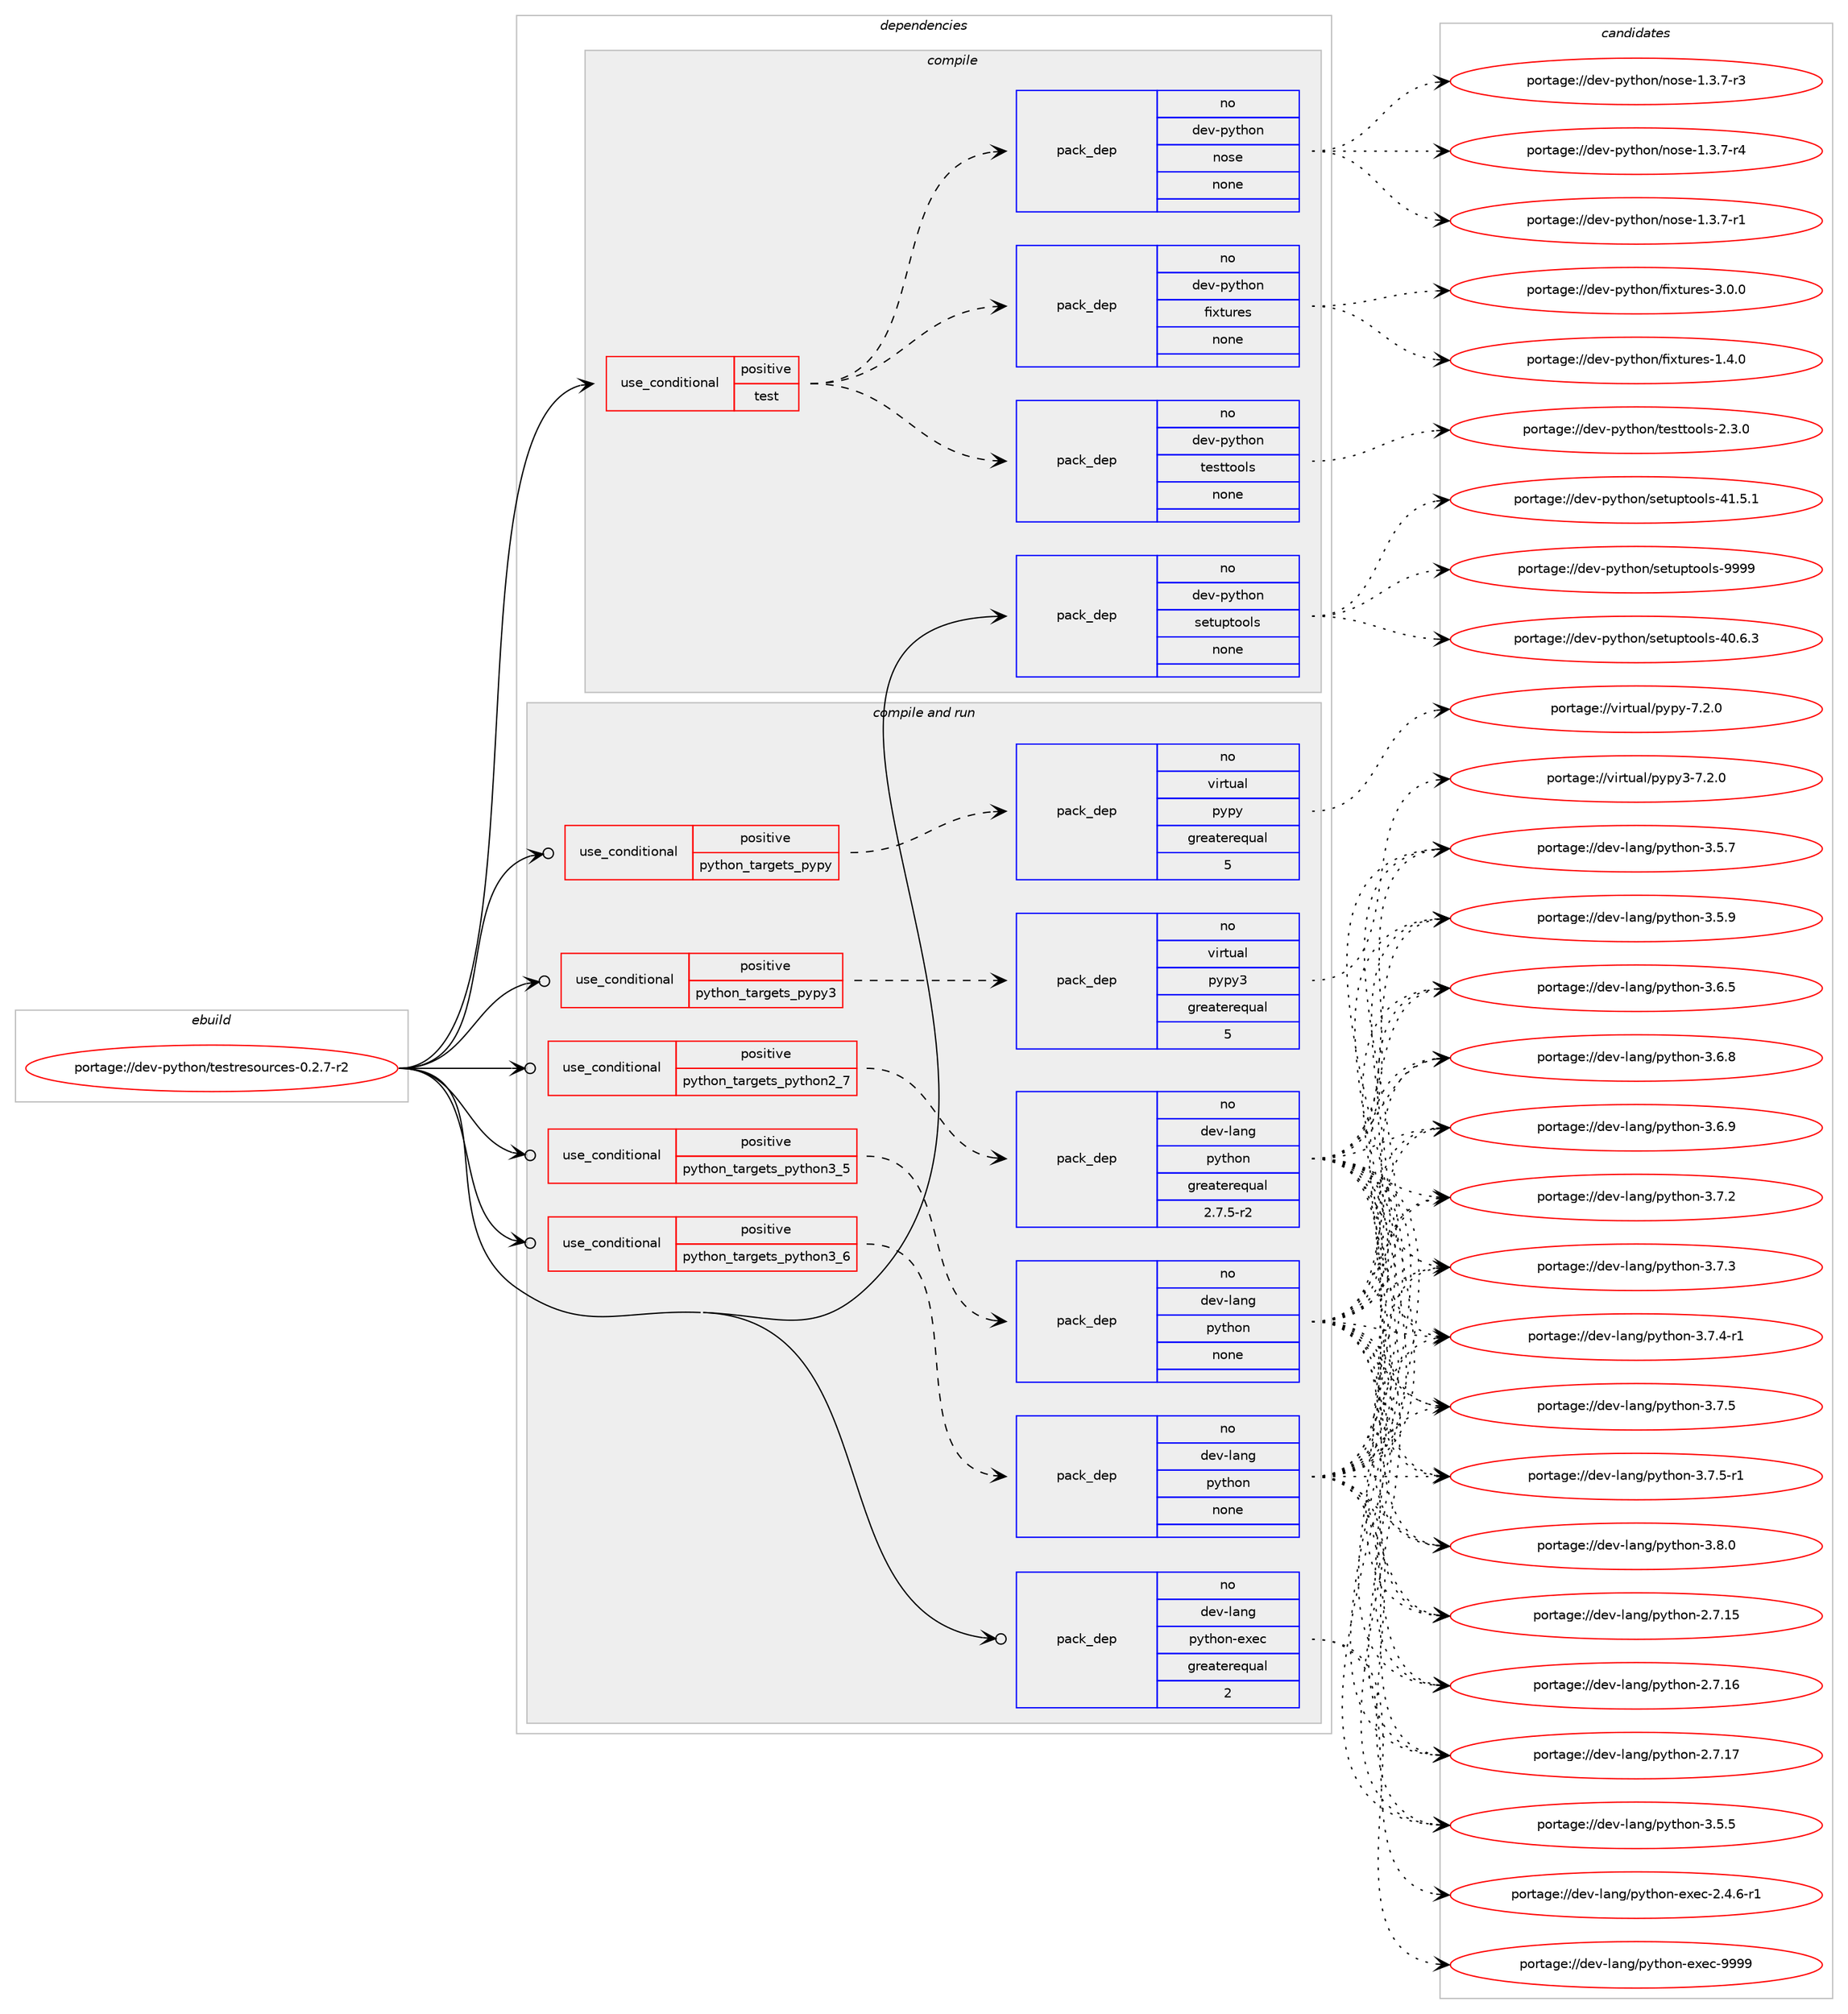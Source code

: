 digraph prolog {

# *************
# Graph options
# *************

newrank=true;
concentrate=true;
compound=true;
graph [rankdir=LR,fontname=Helvetica,fontsize=10,ranksep=1.5];#, ranksep=2.5, nodesep=0.2];
edge  [arrowhead=vee];
node  [fontname=Helvetica,fontsize=10];

# **********
# The ebuild
# **********

subgraph cluster_leftcol {
color=gray;
rank=same;
label=<<i>ebuild</i>>;
id [label="portage://dev-python/testresources-0.2.7-r2", color=red, width=4, href="../dev-python/testresources-0.2.7-r2.svg"];
}

# ****************
# The dependencies
# ****************

subgraph cluster_midcol {
color=gray;
label=<<i>dependencies</i>>;
subgraph cluster_compile {
fillcolor="#eeeeee";
style=filled;
label=<<i>compile</i>>;
subgraph cond39702 {
dependency175555 [label=<<TABLE BORDER="0" CELLBORDER="1" CELLSPACING="0" CELLPADDING="4"><TR><TD ROWSPAN="3" CELLPADDING="10">use_conditional</TD></TR><TR><TD>positive</TD></TR><TR><TD>test</TD></TR></TABLE>>, shape=none, color=red];
subgraph pack132449 {
dependency175556 [label=<<TABLE BORDER="0" CELLBORDER="1" CELLSPACING="0" CELLPADDING="4" WIDTH="220"><TR><TD ROWSPAN="6" CELLPADDING="30">pack_dep</TD></TR><TR><TD WIDTH="110">no</TD></TR><TR><TD>dev-python</TD></TR><TR><TD>nose</TD></TR><TR><TD>none</TD></TR><TR><TD></TD></TR></TABLE>>, shape=none, color=blue];
}
dependency175555:e -> dependency175556:w [weight=20,style="dashed",arrowhead="vee"];
subgraph pack132450 {
dependency175557 [label=<<TABLE BORDER="0" CELLBORDER="1" CELLSPACING="0" CELLPADDING="4" WIDTH="220"><TR><TD ROWSPAN="6" CELLPADDING="30">pack_dep</TD></TR><TR><TD WIDTH="110">no</TD></TR><TR><TD>dev-python</TD></TR><TR><TD>testtools</TD></TR><TR><TD>none</TD></TR><TR><TD></TD></TR></TABLE>>, shape=none, color=blue];
}
dependency175555:e -> dependency175557:w [weight=20,style="dashed",arrowhead="vee"];
subgraph pack132451 {
dependency175558 [label=<<TABLE BORDER="0" CELLBORDER="1" CELLSPACING="0" CELLPADDING="4" WIDTH="220"><TR><TD ROWSPAN="6" CELLPADDING="30">pack_dep</TD></TR><TR><TD WIDTH="110">no</TD></TR><TR><TD>dev-python</TD></TR><TR><TD>fixtures</TD></TR><TR><TD>none</TD></TR><TR><TD></TD></TR></TABLE>>, shape=none, color=blue];
}
dependency175555:e -> dependency175558:w [weight=20,style="dashed",arrowhead="vee"];
}
id:e -> dependency175555:w [weight=20,style="solid",arrowhead="vee"];
subgraph pack132452 {
dependency175559 [label=<<TABLE BORDER="0" CELLBORDER="1" CELLSPACING="0" CELLPADDING="4" WIDTH="220"><TR><TD ROWSPAN="6" CELLPADDING="30">pack_dep</TD></TR><TR><TD WIDTH="110">no</TD></TR><TR><TD>dev-python</TD></TR><TR><TD>setuptools</TD></TR><TR><TD>none</TD></TR><TR><TD></TD></TR></TABLE>>, shape=none, color=blue];
}
id:e -> dependency175559:w [weight=20,style="solid",arrowhead="vee"];
}
subgraph cluster_compileandrun {
fillcolor="#eeeeee";
style=filled;
label=<<i>compile and run</i>>;
subgraph cond39703 {
dependency175560 [label=<<TABLE BORDER="0" CELLBORDER="1" CELLSPACING="0" CELLPADDING="4"><TR><TD ROWSPAN="3" CELLPADDING="10">use_conditional</TD></TR><TR><TD>positive</TD></TR><TR><TD>python_targets_pypy</TD></TR></TABLE>>, shape=none, color=red];
subgraph pack132453 {
dependency175561 [label=<<TABLE BORDER="0" CELLBORDER="1" CELLSPACING="0" CELLPADDING="4" WIDTH="220"><TR><TD ROWSPAN="6" CELLPADDING="30">pack_dep</TD></TR><TR><TD WIDTH="110">no</TD></TR><TR><TD>virtual</TD></TR><TR><TD>pypy</TD></TR><TR><TD>greaterequal</TD></TR><TR><TD>5</TD></TR></TABLE>>, shape=none, color=blue];
}
dependency175560:e -> dependency175561:w [weight=20,style="dashed",arrowhead="vee"];
}
id:e -> dependency175560:w [weight=20,style="solid",arrowhead="odotvee"];
subgraph cond39704 {
dependency175562 [label=<<TABLE BORDER="0" CELLBORDER="1" CELLSPACING="0" CELLPADDING="4"><TR><TD ROWSPAN="3" CELLPADDING="10">use_conditional</TD></TR><TR><TD>positive</TD></TR><TR><TD>python_targets_pypy3</TD></TR></TABLE>>, shape=none, color=red];
subgraph pack132454 {
dependency175563 [label=<<TABLE BORDER="0" CELLBORDER="1" CELLSPACING="0" CELLPADDING="4" WIDTH="220"><TR><TD ROWSPAN="6" CELLPADDING="30">pack_dep</TD></TR><TR><TD WIDTH="110">no</TD></TR><TR><TD>virtual</TD></TR><TR><TD>pypy3</TD></TR><TR><TD>greaterequal</TD></TR><TR><TD>5</TD></TR></TABLE>>, shape=none, color=blue];
}
dependency175562:e -> dependency175563:w [weight=20,style="dashed",arrowhead="vee"];
}
id:e -> dependency175562:w [weight=20,style="solid",arrowhead="odotvee"];
subgraph cond39705 {
dependency175564 [label=<<TABLE BORDER="0" CELLBORDER="1" CELLSPACING="0" CELLPADDING="4"><TR><TD ROWSPAN="3" CELLPADDING="10">use_conditional</TD></TR><TR><TD>positive</TD></TR><TR><TD>python_targets_python2_7</TD></TR></TABLE>>, shape=none, color=red];
subgraph pack132455 {
dependency175565 [label=<<TABLE BORDER="0" CELLBORDER="1" CELLSPACING="0" CELLPADDING="4" WIDTH="220"><TR><TD ROWSPAN="6" CELLPADDING="30">pack_dep</TD></TR><TR><TD WIDTH="110">no</TD></TR><TR><TD>dev-lang</TD></TR><TR><TD>python</TD></TR><TR><TD>greaterequal</TD></TR><TR><TD>2.7.5-r2</TD></TR></TABLE>>, shape=none, color=blue];
}
dependency175564:e -> dependency175565:w [weight=20,style="dashed",arrowhead="vee"];
}
id:e -> dependency175564:w [weight=20,style="solid",arrowhead="odotvee"];
subgraph cond39706 {
dependency175566 [label=<<TABLE BORDER="0" CELLBORDER="1" CELLSPACING="0" CELLPADDING="4"><TR><TD ROWSPAN="3" CELLPADDING="10">use_conditional</TD></TR><TR><TD>positive</TD></TR><TR><TD>python_targets_python3_5</TD></TR></TABLE>>, shape=none, color=red];
subgraph pack132456 {
dependency175567 [label=<<TABLE BORDER="0" CELLBORDER="1" CELLSPACING="0" CELLPADDING="4" WIDTH="220"><TR><TD ROWSPAN="6" CELLPADDING="30">pack_dep</TD></TR><TR><TD WIDTH="110">no</TD></TR><TR><TD>dev-lang</TD></TR><TR><TD>python</TD></TR><TR><TD>none</TD></TR><TR><TD></TD></TR></TABLE>>, shape=none, color=blue];
}
dependency175566:e -> dependency175567:w [weight=20,style="dashed",arrowhead="vee"];
}
id:e -> dependency175566:w [weight=20,style="solid",arrowhead="odotvee"];
subgraph cond39707 {
dependency175568 [label=<<TABLE BORDER="0" CELLBORDER="1" CELLSPACING="0" CELLPADDING="4"><TR><TD ROWSPAN="3" CELLPADDING="10">use_conditional</TD></TR><TR><TD>positive</TD></TR><TR><TD>python_targets_python3_6</TD></TR></TABLE>>, shape=none, color=red];
subgraph pack132457 {
dependency175569 [label=<<TABLE BORDER="0" CELLBORDER="1" CELLSPACING="0" CELLPADDING="4" WIDTH="220"><TR><TD ROWSPAN="6" CELLPADDING="30">pack_dep</TD></TR><TR><TD WIDTH="110">no</TD></TR><TR><TD>dev-lang</TD></TR><TR><TD>python</TD></TR><TR><TD>none</TD></TR><TR><TD></TD></TR></TABLE>>, shape=none, color=blue];
}
dependency175568:e -> dependency175569:w [weight=20,style="dashed",arrowhead="vee"];
}
id:e -> dependency175568:w [weight=20,style="solid",arrowhead="odotvee"];
subgraph pack132458 {
dependency175570 [label=<<TABLE BORDER="0" CELLBORDER="1" CELLSPACING="0" CELLPADDING="4" WIDTH="220"><TR><TD ROWSPAN="6" CELLPADDING="30">pack_dep</TD></TR><TR><TD WIDTH="110">no</TD></TR><TR><TD>dev-lang</TD></TR><TR><TD>python-exec</TD></TR><TR><TD>greaterequal</TD></TR><TR><TD>2</TD></TR></TABLE>>, shape=none, color=blue];
}
id:e -> dependency175570:w [weight=20,style="solid",arrowhead="odotvee"];
}
subgraph cluster_run {
fillcolor="#eeeeee";
style=filled;
label=<<i>run</i>>;
}
}

# **************
# The candidates
# **************

subgraph cluster_choices {
rank=same;
color=gray;
label=<<i>candidates</i>>;

subgraph choice132449 {
color=black;
nodesep=1;
choiceportage10010111845112121116104111110471101111151014549465146554511449 [label="portage://dev-python/nose-1.3.7-r1", color=red, width=4,href="../dev-python/nose-1.3.7-r1.svg"];
choiceportage10010111845112121116104111110471101111151014549465146554511451 [label="portage://dev-python/nose-1.3.7-r3", color=red, width=4,href="../dev-python/nose-1.3.7-r3.svg"];
choiceportage10010111845112121116104111110471101111151014549465146554511452 [label="portage://dev-python/nose-1.3.7-r4", color=red, width=4,href="../dev-python/nose-1.3.7-r4.svg"];
dependency175556:e -> choiceportage10010111845112121116104111110471101111151014549465146554511449:w [style=dotted,weight="100"];
dependency175556:e -> choiceportage10010111845112121116104111110471101111151014549465146554511451:w [style=dotted,weight="100"];
dependency175556:e -> choiceportage10010111845112121116104111110471101111151014549465146554511452:w [style=dotted,weight="100"];
}
subgraph choice132450 {
color=black;
nodesep=1;
choiceportage1001011184511212111610411111047116101115116116111111108115455046514648 [label="portage://dev-python/testtools-2.3.0", color=red, width=4,href="../dev-python/testtools-2.3.0.svg"];
dependency175557:e -> choiceportage1001011184511212111610411111047116101115116116111111108115455046514648:w [style=dotted,weight="100"];
}
subgraph choice132451 {
color=black;
nodesep=1;
choiceportage1001011184511212111610411111047102105120116117114101115454946524648 [label="portage://dev-python/fixtures-1.4.0", color=red, width=4,href="../dev-python/fixtures-1.4.0.svg"];
choiceportage1001011184511212111610411111047102105120116117114101115455146484648 [label="portage://dev-python/fixtures-3.0.0", color=red, width=4,href="../dev-python/fixtures-3.0.0.svg"];
dependency175558:e -> choiceportage1001011184511212111610411111047102105120116117114101115454946524648:w [style=dotted,weight="100"];
dependency175558:e -> choiceportage1001011184511212111610411111047102105120116117114101115455146484648:w [style=dotted,weight="100"];
}
subgraph choice132452 {
color=black;
nodesep=1;
choiceportage100101118451121211161041111104711510111611711211611111110811545524846544651 [label="portage://dev-python/setuptools-40.6.3", color=red, width=4,href="../dev-python/setuptools-40.6.3.svg"];
choiceportage100101118451121211161041111104711510111611711211611111110811545524946534649 [label="portage://dev-python/setuptools-41.5.1", color=red, width=4,href="../dev-python/setuptools-41.5.1.svg"];
choiceportage10010111845112121116104111110471151011161171121161111111081154557575757 [label="portage://dev-python/setuptools-9999", color=red, width=4,href="../dev-python/setuptools-9999.svg"];
dependency175559:e -> choiceportage100101118451121211161041111104711510111611711211611111110811545524846544651:w [style=dotted,weight="100"];
dependency175559:e -> choiceportage100101118451121211161041111104711510111611711211611111110811545524946534649:w [style=dotted,weight="100"];
dependency175559:e -> choiceportage10010111845112121116104111110471151011161171121161111111081154557575757:w [style=dotted,weight="100"];
}
subgraph choice132453 {
color=black;
nodesep=1;
choiceportage1181051141161179710847112121112121455546504648 [label="portage://virtual/pypy-7.2.0", color=red, width=4,href="../virtual/pypy-7.2.0.svg"];
dependency175561:e -> choiceportage1181051141161179710847112121112121455546504648:w [style=dotted,weight="100"];
}
subgraph choice132454 {
color=black;
nodesep=1;
choiceportage118105114116117971084711212111212151455546504648 [label="portage://virtual/pypy3-7.2.0", color=red, width=4,href="../virtual/pypy3-7.2.0.svg"];
dependency175563:e -> choiceportage118105114116117971084711212111212151455546504648:w [style=dotted,weight="100"];
}
subgraph choice132455 {
color=black;
nodesep=1;
choiceportage10010111845108971101034711212111610411111045504655464953 [label="portage://dev-lang/python-2.7.15", color=red, width=4,href="../dev-lang/python-2.7.15.svg"];
choiceportage10010111845108971101034711212111610411111045504655464954 [label="portage://dev-lang/python-2.7.16", color=red, width=4,href="../dev-lang/python-2.7.16.svg"];
choiceportage10010111845108971101034711212111610411111045504655464955 [label="portage://dev-lang/python-2.7.17", color=red, width=4,href="../dev-lang/python-2.7.17.svg"];
choiceportage100101118451089711010347112121116104111110455146534653 [label="portage://dev-lang/python-3.5.5", color=red, width=4,href="../dev-lang/python-3.5.5.svg"];
choiceportage100101118451089711010347112121116104111110455146534655 [label="portage://dev-lang/python-3.5.7", color=red, width=4,href="../dev-lang/python-3.5.7.svg"];
choiceportage100101118451089711010347112121116104111110455146534657 [label="portage://dev-lang/python-3.5.9", color=red, width=4,href="../dev-lang/python-3.5.9.svg"];
choiceportage100101118451089711010347112121116104111110455146544653 [label="portage://dev-lang/python-3.6.5", color=red, width=4,href="../dev-lang/python-3.6.5.svg"];
choiceportage100101118451089711010347112121116104111110455146544656 [label="portage://dev-lang/python-3.6.8", color=red, width=4,href="../dev-lang/python-3.6.8.svg"];
choiceportage100101118451089711010347112121116104111110455146544657 [label="portage://dev-lang/python-3.6.9", color=red, width=4,href="../dev-lang/python-3.6.9.svg"];
choiceportage100101118451089711010347112121116104111110455146554650 [label="portage://dev-lang/python-3.7.2", color=red, width=4,href="../dev-lang/python-3.7.2.svg"];
choiceportage100101118451089711010347112121116104111110455146554651 [label="portage://dev-lang/python-3.7.3", color=red, width=4,href="../dev-lang/python-3.7.3.svg"];
choiceportage1001011184510897110103471121211161041111104551465546524511449 [label="portage://dev-lang/python-3.7.4-r1", color=red, width=4,href="../dev-lang/python-3.7.4-r1.svg"];
choiceportage100101118451089711010347112121116104111110455146554653 [label="portage://dev-lang/python-3.7.5", color=red, width=4,href="../dev-lang/python-3.7.5.svg"];
choiceportage1001011184510897110103471121211161041111104551465546534511449 [label="portage://dev-lang/python-3.7.5-r1", color=red, width=4,href="../dev-lang/python-3.7.5-r1.svg"];
choiceportage100101118451089711010347112121116104111110455146564648 [label="portage://dev-lang/python-3.8.0", color=red, width=4,href="../dev-lang/python-3.8.0.svg"];
dependency175565:e -> choiceportage10010111845108971101034711212111610411111045504655464953:w [style=dotted,weight="100"];
dependency175565:e -> choiceportage10010111845108971101034711212111610411111045504655464954:w [style=dotted,weight="100"];
dependency175565:e -> choiceportage10010111845108971101034711212111610411111045504655464955:w [style=dotted,weight="100"];
dependency175565:e -> choiceportage100101118451089711010347112121116104111110455146534653:w [style=dotted,weight="100"];
dependency175565:e -> choiceportage100101118451089711010347112121116104111110455146534655:w [style=dotted,weight="100"];
dependency175565:e -> choiceportage100101118451089711010347112121116104111110455146534657:w [style=dotted,weight="100"];
dependency175565:e -> choiceportage100101118451089711010347112121116104111110455146544653:w [style=dotted,weight="100"];
dependency175565:e -> choiceportage100101118451089711010347112121116104111110455146544656:w [style=dotted,weight="100"];
dependency175565:e -> choiceportage100101118451089711010347112121116104111110455146544657:w [style=dotted,weight="100"];
dependency175565:e -> choiceportage100101118451089711010347112121116104111110455146554650:w [style=dotted,weight="100"];
dependency175565:e -> choiceportage100101118451089711010347112121116104111110455146554651:w [style=dotted,weight="100"];
dependency175565:e -> choiceportage1001011184510897110103471121211161041111104551465546524511449:w [style=dotted,weight="100"];
dependency175565:e -> choiceportage100101118451089711010347112121116104111110455146554653:w [style=dotted,weight="100"];
dependency175565:e -> choiceportage1001011184510897110103471121211161041111104551465546534511449:w [style=dotted,weight="100"];
dependency175565:e -> choiceportage100101118451089711010347112121116104111110455146564648:w [style=dotted,weight="100"];
}
subgraph choice132456 {
color=black;
nodesep=1;
choiceportage10010111845108971101034711212111610411111045504655464953 [label="portage://dev-lang/python-2.7.15", color=red, width=4,href="../dev-lang/python-2.7.15.svg"];
choiceportage10010111845108971101034711212111610411111045504655464954 [label="portage://dev-lang/python-2.7.16", color=red, width=4,href="../dev-lang/python-2.7.16.svg"];
choiceportage10010111845108971101034711212111610411111045504655464955 [label="portage://dev-lang/python-2.7.17", color=red, width=4,href="../dev-lang/python-2.7.17.svg"];
choiceportage100101118451089711010347112121116104111110455146534653 [label="portage://dev-lang/python-3.5.5", color=red, width=4,href="../dev-lang/python-3.5.5.svg"];
choiceportage100101118451089711010347112121116104111110455146534655 [label="portage://dev-lang/python-3.5.7", color=red, width=4,href="../dev-lang/python-3.5.7.svg"];
choiceportage100101118451089711010347112121116104111110455146534657 [label="portage://dev-lang/python-3.5.9", color=red, width=4,href="../dev-lang/python-3.5.9.svg"];
choiceportage100101118451089711010347112121116104111110455146544653 [label="portage://dev-lang/python-3.6.5", color=red, width=4,href="../dev-lang/python-3.6.5.svg"];
choiceportage100101118451089711010347112121116104111110455146544656 [label="portage://dev-lang/python-3.6.8", color=red, width=4,href="../dev-lang/python-3.6.8.svg"];
choiceportage100101118451089711010347112121116104111110455146544657 [label="portage://dev-lang/python-3.6.9", color=red, width=4,href="../dev-lang/python-3.6.9.svg"];
choiceportage100101118451089711010347112121116104111110455146554650 [label="portage://dev-lang/python-3.7.2", color=red, width=4,href="../dev-lang/python-3.7.2.svg"];
choiceportage100101118451089711010347112121116104111110455146554651 [label="portage://dev-lang/python-3.7.3", color=red, width=4,href="../dev-lang/python-3.7.3.svg"];
choiceportage1001011184510897110103471121211161041111104551465546524511449 [label="portage://dev-lang/python-3.7.4-r1", color=red, width=4,href="../dev-lang/python-3.7.4-r1.svg"];
choiceportage100101118451089711010347112121116104111110455146554653 [label="portage://dev-lang/python-3.7.5", color=red, width=4,href="../dev-lang/python-3.7.5.svg"];
choiceportage1001011184510897110103471121211161041111104551465546534511449 [label="portage://dev-lang/python-3.7.5-r1", color=red, width=4,href="../dev-lang/python-3.7.5-r1.svg"];
choiceportage100101118451089711010347112121116104111110455146564648 [label="portage://dev-lang/python-3.8.0", color=red, width=4,href="../dev-lang/python-3.8.0.svg"];
dependency175567:e -> choiceportage10010111845108971101034711212111610411111045504655464953:w [style=dotted,weight="100"];
dependency175567:e -> choiceportage10010111845108971101034711212111610411111045504655464954:w [style=dotted,weight="100"];
dependency175567:e -> choiceportage10010111845108971101034711212111610411111045504655464955:w [style=dotted,weight="100"];
dependency175567:e -> choiceportage100101118451089711010347112121116104111110455146534653:w [style=dotted,weight="100"];
dependency175567:e -> choiceportage100101118451089711010347112121116104111110455146534655:w [style=dotted,weight="100"];
dependency175567:e -> choiceportage100101118451089711010347112121116104111110455146534657:w [style=dotted,weight="100"];
dependency175567:e -> choiceportage100101118451089711010347112121116104111110455146544653:w [style=dotted,weight="100"];
dependency175567:e -> choiceportage100101118451089711010347112121116104111110455146544656:w [style=dotted,weight="100"];
dependency175567:e -> choiceportage100101118451089711010347112121116104111110455146544657:w [style=dotted,weight="100"];
dependency175567:e -> choiceportage100101118451089711010347112121116104111110455146554650:w [style=dotted,weight="100"];
dependency175567:e -> choiceportage100101118451089711010347112121116104111110455146554651:w [style=dotted,weight="100"];
dependency175567:e -> choiceportage1001011184510897110103471121211161041111104551465546524511449:w [style=dotted,weight="100"];
dependency175567:e -> choiceportage100101118451089711010347112121116104111110455146554653:w [style=dotted,weight="100"];
dependency175567:e -> choiceportage1001011184510897110103471121211161041111104551465546534511449:w [style=dotted,weight="100"];
dependency175567:e -> choiceportage100101118451089711010347112121116104111110455146564648:w [style=dotted,weight="100"];
}
subgraph choice132457 {
color=black;
nodesep=1;
choiceportage10010111845108971101034711212111610411111045504655464953 [label="portage://dev-lang/python-2.7.15", color=red, width=4,href="../dev-lang/python-2.7.15.svg"];
choiceportage10010111845108971101034711212111610411111045504655464954 [label="portage://dev-lang/python-2.7.16", color=red, width=4,href="../dev-lang/python-2.7.16.svg"];
choiceportage10010111845108971101034711212111610411111045504655464955 [label="portage://dev-lang/python-2.7.17", color=red, width=4,href="../dev-lang/python-2.7.17.svg"];
choiceportage100101118451089711010347112121116104111110455146534653 [label="portage://dev-lang/python-3.5.5", color=red, width=4,href="../dev-lang/python-3.5.5.svg"];
choiceportage100101118451089711010347112121116104111110455146534655 [label="portage://dev-lang/python-3.5.7", color=red, width=4,href="../dev-lang/python-3.5.7.svg"];
choiceportage100101118451089711010347112121116104111110455146534657 [label="portage://dev-lang/python-3.5.9", color=red, width=4,href="../dev-lang/python-3.5.9.svg"];
choiceportage100101118451089711010347112121116104111110455146544653 [label="portage://dev-lang/python-3.6.5", color=red, width=4,href="../dev-lang/python-3.6.5.svg"];
choiceportage100101118451089711010347112121116104111110455146544656 [label="portage://dev-lang/python-3.6.8", color=red, width=4,href="../dev-lang/python-3.6.8.svg"];
choiceportage100101118451089711010347112121116104111110455146544657 [label="portage://dev-lang/python-3.6.9", color=red, width=4,href="../dev-lang/python-3.6.9.svg"];
choiceportage100101118451089711010347112121116104111110455146554650 [label="portage://dev-lang/python-3.7.2", color=red, width=4,href="../dev-lang/python-3.7.2.svg"];
choiceportage100101118451089711010347112121116104111110455146554651 [label="portage://dev-lang/python-3.7.3", color=red, width=4,href="../dev-lang/python-3.7.3.svg"];
choiceportage1001011184510897110103471121211161041111104551465546524511449 [label="portage://dev-lang/python-3.7.4-r1", color=red, width=4,href="../dev-lang/python-3.7.4-r1.svg"];
choiceportage100101118451089711010347112121116104111110455146554653 [label="portage://dev-lang/python-3.7.5", color=red, width=4,href="../dev-lang/python-3.7.5.svg"];
choiceportage1001011184510897110103471121211161041111104551465546534511449 [label="portage://dev-lang/python-3.7.5-r1", color=red, width=4,href="../dev-lang/python-3.7.5-r1.svg"];
choiceportage100101118451089711010347112121116104111110455146564648 [label="portage://dev-lang/python-3.8.0", color=red, width=4,href="../dev-lang/python-3.8.0.svg"];
dependency175569:e -> choiceportage10010111845108971101034711212111610411111045504655464953:w [style=dotted,weight="100"];
dependency175569:e -> choiceportage10010111845108971101034711212111610411111045504655464954:w [style=dotted,weight="100"];
dependency175569:e -> choiceportage10010111845108971101034711212111610411111045504655464955:w [style=dotted,weight="100"];
dependency175569:e -> choiceportage100101118451089711010347112121116104111110455146534653:w [style=dotted,weight="100"];
dependency175569:e -> choiceportage100101118451089711010347112121116104111110455146534655:w [style=dotted,weight="100"];
dependency175569:e -> choiceportage100101118451089711010347112121116104111110455146534657:w [style=dotted,weight="100"];
dependency175569:e -> choiceportage100101118451089711010347112121116104111110455146544653:w [style=dotted,weight="100"];
dependency175569:e -> choiceportage100101118451089711010347112121116104111110455146544656:w [style=dotted,weight="100"];
dependency175569:e -> choiceportage100101118451089711010347112121116104111110455146544657:w [style=dotted,weight="100"];
dependency175569:e -> choiceportage100101118451089711010347112121116104111110455146554650:w [style=dotted,weight="100"];
dependency175569:e -> choiceportage100101118451089711010347112121116104111110455146554651:w [style=dotted,weight="100"];
dependency175569:e -> choiceportage1001011184510897110103471121211161041111104551465546524511449:w [style=dotted,weight="100"];
dependency175569:e -> choiceportage100101118451089711010347112121116104111110455146554653:w [style=dotted,weight="100"];
dependency175569:e -> choiceportage1001011184510897110103471121211161041111104551465546534511449:w [style=dotted,weight="100"];
dependency175569:e -> choiceportage100101118451089711010347112121116104111110455146564648:w [style=dotted,weight="100"];
}
subgraph choice132458 {
color=black;
nodesep=1;
choiceportage10010111845108971101034711212111610411111045101120101994550465246544511449 [label="portage://dev-lang/python-exec-2.4.6-r1", color=red, width=4,href="../dev-lang/python-exec-2.4.6-r1.svg"];
choiceportage10010111845108971101034711212111610411111045101120101994557575757 [label="portage://dev-lang/python-exec-9999", color=red, width=4,href="../dev-lang/python-exec-9999.svg"];
dependency175570:e -> choiceportage10010111845108971101034711212111610411111045101120101994550465246544511449:w [style=dotted,weight="100"];
dependency175570:e -> choiceportage10010111845108971101034711212111610411111045101120101994557575757:w [style=dotted,weight="100"];
}
}

}
